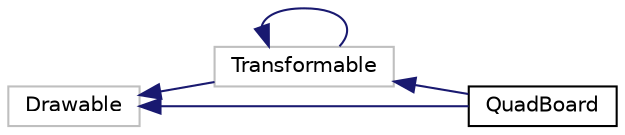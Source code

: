 digraph "Representação gráfica da hiearquia da classe"
{
  edge [fontname="Helvetica",fontsize="10",labelfontname="Helvetica",labelfontsize="10"];
  node [fontname="Helvetica",fontsize="10",shape=record];
  rankdir="LR";
  Node4 [label="Drawable",height=0.2,width=0.4,color="grey75", fillcolor="white", style="filled"];
  Node4 -> Node0 [dir="back",color="midnightblue",fontsize="10",style="solid",fontname="Helvetica"];
  Node0 [label="Button",height=0.2,width=0.4,color="black", fillcolor="white", style="filled",URL="$d1/d19/classButton.html",tooltip="A generic SFML Button. "];
  Node4 -> Node2 [dir="back",color="midnightblue",fontsize="10",style="solid",fontname="Helvetica"];
  Node2 [label="QuadBoard",height=0.2,width=0.4,color="black", fillcolor="white", style="filled",URL="$d9/df0/classQuadBoard.html"];
  Node0 [label="Transformable",height=0.2,width=0.4,color="grey75", fillcolor="white", style="filled"];
  Node0 -> Node0 [dir="back",color="midnightblue",fontsize="10",style="solid",fontname="Helvetica"];
  Node0 -> Node2 [dir="back",color="midnightblue",fontsize="10",style="solid",fontname="Helvetica"];
}
